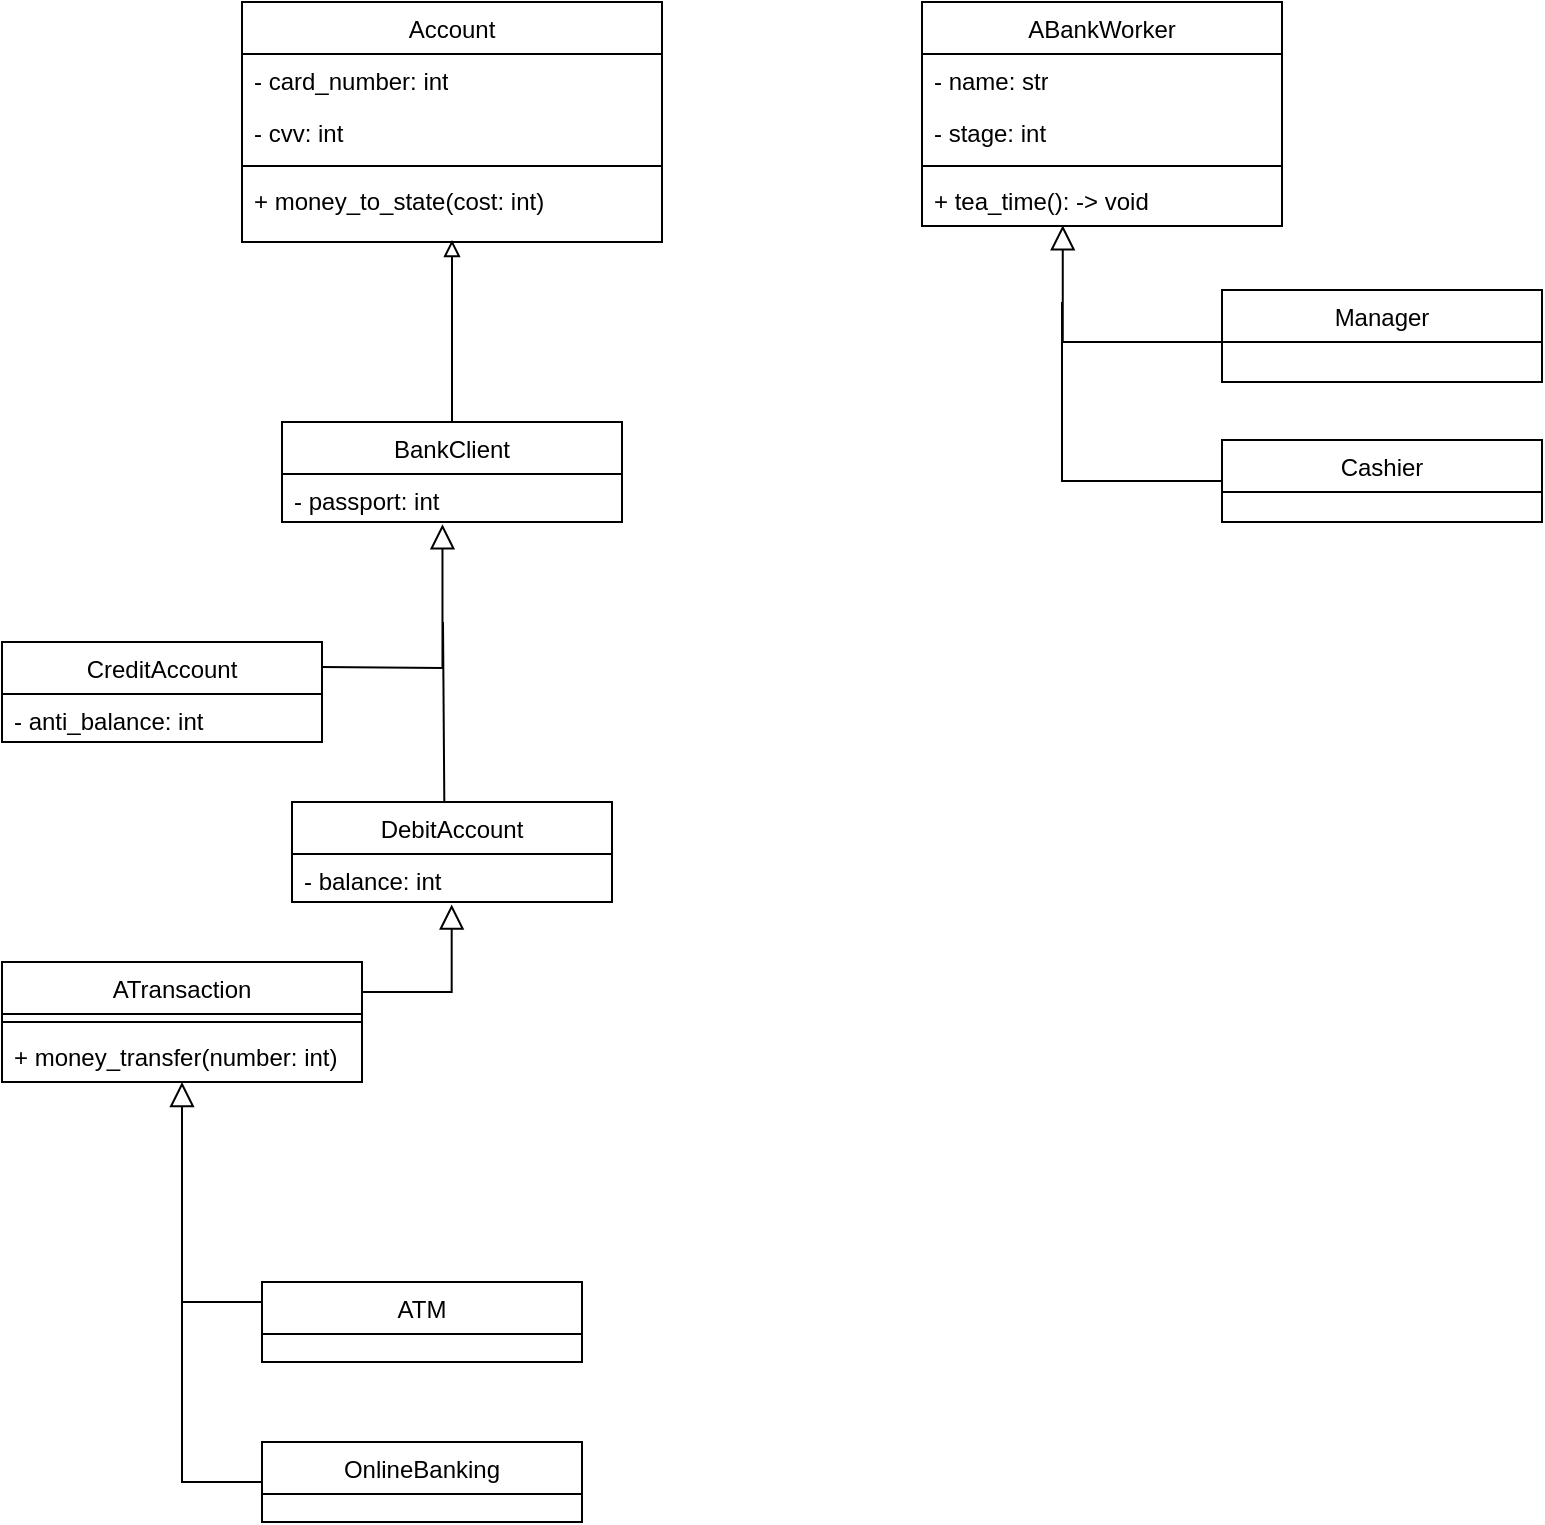 <mxfile version="26.0.11">
  <diagram id="C5RBs43oDa-KdzZeNtuy" name="Page-1">
    <mxGraphModel dx="1500" dy="814" grid="1" gridSize="10" guides="1" tooltips="1" connect="1" arrows="1" fold="1" page="1" pageScale="1" pageWidth="827" pageHeight="1169" background="none" math="0" shadow="0">
      <root>
        <mxCell id="WIyWlLk6GJQsqaUBKTNV-0" />
        <mxCell id="WIyWlLk6GJQsqaUBKTNV-1" parent="WIyWlLk6GJQsqaUBKTNV-0" />
        <mxCell id="zkfFHV4jXpPFQw0GAbJ--6" value="Manager" style="swimlane;fontStyle=0;align=center;verticalAlign=top;childLayout=stackLayout;horizontal=1;startSize=26;horizontalStack=0;resizeParent=1;resizeLast=0;collapsible=1;marginBottom=0;rounded=0;shadow=0;strokeWidth=1;" parent="WIyWlLk6GJQsqaUBKTNV-1" vertex="1">
          <mxGeometry x="640" y="394" width="160" height="46" as="geometry">
            <mxRectangle x="130" y="380" width="160" height="26" as="alternateBounds" />
          </mxGeometry>
        </mxCell>
        <mxCell id="zkfFHV4jXpPFQw0GAbJ--13" value="CreditAccount" style="swimlane;fontStyle=0;align=center;verticalAlign=top;childLayout=stackLayout;horizontal=1;startSize=26;horizontalStack=0;resizeParent=1;resizeLast=0;collapsible=1;marginBottom=0;rounded=0;shadow=0;strokeWidth=1;" parent="WIyWlLk6GJQsqaUBKTNV-1" vertex="1">
          <mxGeometry x="30" y="570" width="160" height="50" as="geometry">
            <mxRectangle x="340" y="380" width="170" height="26" as="alternateBounds" />
          </mxGeometry>
        </mxCell>
        <mxCell id="yNODqJB5v_RiRByvOf6w-95" value="- anti_balance: int" style="text;strokeColor=none;fillColor=none;align=left;verticalAlign=top;spacingLeft=4;spacingRight=4;overflow=hidden;rotatable=0;points=[[0,0.5],[1,0.5]];portConstraint=eastwest;whiteSpace=wrap;html=1;" vertex="1" parent="zkfFHV4jXpPFQw0GAbJ--13">
          <mxGeometry y="26" width="160" height="24" as="geometry" />
        </mxCell>
        <mxCell id="zkfFHV4jXpPFQw0GAbJ--16" value="" style="endArrow=block;endSize=10;endFill=0;shadow=0;strokeWidth=1;rounded=0;curved=0;edgeStyle=elbowEdgeStyle;elbow=vertical;exitX=1;exitY=0.25;exitDx=0;exitDy=0;entryX=0.472;entryY=1.047;entryDx=0;entryDy=0;entryPerimeter=0;" parent="WIyWlLk6GJQsqaUBKTNV-1" source="zkfFHV4jXpPFQw0GAbJ--13" target="yNODqJB5v_RiRByvOf6w-82" edge="1">
          <mxGeometry width="160" relative="1" as="geometry">
            <mxPoint x="190" y="604" as="sourcePoint" />
            <mxPoint x="250" y="518" as="targetPoint" />
            <Array as="points">
              <mxPoint x="220" y="583" />
            </Array>
          </mxGeometry>
        </mxCell>
        <mxCell id="yNODqJB5v_RiRByvOf6w-13" value="Cashier" style="swimlane;fontStyle=0;align=center;verticalAlign=top;childLayout=stackLayout;horizontal=1;startSize=26;horizontalStack=0;resizeParent=1;resizeLast=0;collapsible=1;marginBottom=0;rounded=0;shadow=0;strokeWidth=1;" vertex="1" parent="WIyWlLk6GJQsqaUBKTNV-1">
          <mxGeometry x="640" y="469" width="160" height="41" as="geometry">
            <mxRectangle x="340" y="380" width="170" height="26" as="alternateBounds" />
          </mxGeometry>
        </mxCell>
        <mxCell id="yNODqJB5v_RiRByvOf6w-31" value="" style="endArrow=none;html=1;rounded=0;exitX=0;exitY=0.5;exitDx=0;exitDy=0;edgeStyle=elbowEdgeStyle;" edge="1" parent="WIyWlLk6GJQsqaUBKTNV-1" source="yNODqJB5v_RiRByvOf6w-13">
          <mxGeometry width="50" height="50" relative="1" as="geometry">
            <mxPoint x="240" y="500" as="sourcePoint" />
            <mxPoint x="560" y="400" as="targetPoint" />
            <Array as="points">
              <mxPoint x="560" y="510" />
            </Array>
          </mxGeometry>
        </mxCell>
        <mxCell id="yNODqJB5v_RiRByvOf6w-36" value="" style="endArrow=block;endSize=10;endFill=0;shadow=0;strokeWidth=1;rounded=0;curved=0;edgeStyle=elbowEdgeStyle;elbow=vertical;exitX=0;exitY=0.5;exitDx=0;exitDy=0;entryX=0.391;entryY=0.985;entryDx=0;entryDy=0;entryPerimeter=0;" edge="1" parent="WIyWlLk6GJQsqaUBKTNV-1" source="zkfFHV4jXpPFQw0GAbJ--6" target="yNODqJB5v_RiRByvOf6w-56">
          <mxGeometry width="160" relative="1" as="geometry">
            <mxPoint x="480" y="440" as="sourcePoint" />
            <mxPoint x="560" y="350" as="targetPoint" />
            <Array as="points">
              <mxPoint x="600" y="420" />
            </Array>
          </mxGeometry>
        </mxCell>
        <mxCell id="yNODqJB5v_RiRByvOf6w-37" value="DebitAccount" style="swimlane;fontStyle=0;align=center;verticalAlign=top;childLayout=stackLayout;horizontal=1;startSize=26;horizontalStack=0;resizeParent=1;resizeLast=0;collapsible=1;marginBottom=0;rounded=0;shadow=0;strokeWidth=1;" vertex="1" parent="WIyWlLk6GJQsqaUBKTNV-1">
          <mxGeometry x="175" y="650" width="160" height="50" as="geometry">
            <mxRectangle x="340" y="380" width="170" height="26" as="alternateBounds" />
          </mxGeometry>
        </mxCell>
        <mxCell id="yNODqJB5v_RiRByvOf6w-96" value="- balance: int" style="text;strokeColor=none;fillColor=none;align=left;verticalAlign=top;spacingLeft=4;spacingRight=4;overflow=hidden;rotatable=0;points=[[0,0.5],[1,0.5]];portConstraint=eastwest;whiteSpace=wrap;html=1;" vertex="1" parent="yNODqJB5v_RiRByvOf6w-37">
          <mxGeometry y="26" width="160" height="24" as="geometry" />
        </mxCell>
        <mxCell id="yNODqJB5v_RiRByvOf6w-43" value="&lt;span style=&quot;font-weight: 400; text-wrap-mode: nowrap;&quot;&gt;Account&lt;/span&gt;" style="swimlane;fontStyle=1;align=center;verticalAlign=top;childLayout=stackLayout;horizontal=1;startSize=26;horizontalStack=0;resizeParent=1;resizeParentMax=0;resizeLast=0;collapsible=1;marginBottom=0;whiteSpace=wrap;html=1;" vertex="1" parent="WIyWlLk6GJQsqaUBKTNV-1">
          <mxGeometry x="150" y="250" width="210" height="120" as="geometry" />
        </mxCell>
        <mxCell id="yNODqJB5v_RiRByvOf6w-44" value="- card_number: int" style="text;strokeColor=none;fillColor=none;align=left;verticalAlign=top;spacingLeft=4;spacingRight=4;overflow=hidden;rotatable=0;points=[[0,0.5],[1,0.5]];portConstraint=eastwest;whiteSpace=wrap;html=1;" vertex="1" parent="yNODqJB5v_RiRByvOf6w-43">
          <mxGeometry y="26" width="210" height="26" as="geometry" />
        </mxCell>
        <mxCell id="yNODqJB5v_RiRByvOf6w-69" value="- cvv: int" style="text;strokeColor=none;fillColor=none;align=left;verticalAlign=top;spacingLeft=4;spacingRight=4;overflow=hidden;rotatable=0;points=[[0,0.5],[1,0.5]];portConstraint=eastwest;whiteSpace=wrap;html=1;" vertex="1" parent="yNODqJB5v_RiRByvOf6w-43">
          <mxGeometry y="52" width="210" height="26" as="geometry" />
        </mxCell>
        <mxCell id="yNODqJB5v_RiRByvOf6w-45" value="" style="line;strokeWidth=1;fillColor=none;align=left;verticalAlign=middle;spacingTop=-1;spacingLeft=3;spacingRight=3;rotatable=0;labelPosition=right;points=[];portConstraint=eastwest;strokeColor=inherit;" vertex="1" parent="yNODqJB5v_RiRByvOf6w-43">
          <mxGeometry y="78" width="210" height="8" as="geometry" />
        </mxCell>
        <mxCell id="yNODqJB5v_RiRByvOf6w-46" value="+ money_to_state(cost: int)" style="text;strokeColor=none;fillColor=none;align=left;verticalAlign=top;spacingLeft=4;spacingRight=4;overflow=hidden;rotatable=0;points=[[0,0.5],[1,0.5]];portConstraint=eastwest;whiteSpace=wrap;html=1;" vertex="1" parent="yNODqJB5v_RiRByvOf6w-43">
          <mxGeometry y="86" width="210" height="34" as="geometry" />
        </mxCell>
        <mxCell id="yNODqJB5v_RiRByvOf6w-53" value="&lt;span style=&quot;font-weight: 400; text-wrap-mode: nowrap;&quot;&gt;ABankWorker&lt;/span&gt;" style="swimlane;fontStyle=1;align=center;verticalAlign=top;childLayout=stackLayout;horizontal=1;startSize=26;horizontalStack=0;resizeParent=1;resizeParentMax=0;resizeLast=0;collapsible=1;marginBottom=0;whiteSpace=wrap;html=1;" vertex="1" parent="WIyWlLk6GJQsqaUBKTNV-1">
          <mxGeometry x="490" y="250" width="180" height="112" as="geometry" />
        </mxCell>
        <mxCell id="yNODqJB5v_RiRByvOf6w-54" value="- name: str" style="text;strokeColor=none;fillColor=none;align=left;verticalAlign=top;spacingLeft=4;spacingRight=4;overflow=hidden;rotatable=0;points=[[0,0.5],[1,0.5]];portConstraint=eastwest;whiteSpace=wrap;html=1;" vertex="1" parent="yNODqJB5v_RiRByvOf6w-53">
          <mxGeometry y="26" width="180" height="26" as="geometry" />
        </mxCell>
        <mxCell id="yNODqJB5v_RiRByvOf6w-74" value="- stage: int" style="text;strokeColor=none;fillColor=none;align=left;verticalAlign=top;spacingLeft=4;spacingRight=4;overflow=hidden;rotatable=0;points=[[0,0.5],[1,0.5]];portConstraint=eastwest;whiteSpace=wrap;html=1;" vertex="1" parent="yNODqJB5v_RiRByvOf6w-53">
          <mxGeometry y="52" width="180" height="26" as="geometry" />
        </mxCell>
        <mxCell id="yNODqJB5v_RiRByvOf6w-55" value="" style="line;strokeWidth=1;fillColor=none;align=left;verticalAlign=middle;spacingTop=-1;spacingLeft=3;spacingRight=3;rotatable=0;labelPosition=right;points=[];portConstraint=eastwest;strokeColor=inherit;" vertex="1" parent="yNODqJB5v_RiRByvOf6w-53">
          <mxGeometry y="78" width="180" height="8" as="geometry" />
        </mxCell>
        <mxCell id="yNODqJB5v_RiRByvOf6w-56" value="+ tea_time(): -&amp;gt; void" style="text;strokeColor=none;fillColor=none;align=left;verticalAlign=top;spacingLeft=4;spacingRight=4;overflow=hidden;rotatable=0;points=[[0,0.5],[1,0.5]];portConstraint=eastwest;whiteSpace=wrap;html=1;" vertex="1" parent="yNODqJB5v_RiRByvOf6w-53">
          <mxGeometry y="86" width="180" height="26" as="geometry" />
        </mxCell>
        <mxCell id="yNODqJB5v_RiRByvOf6w-58" value="ATM" style="swimlane;fontStyle=0;align=center;verticalAlign=top;childLayout=stackLayout;horizontal=1;startSize=26;horizontalStack=0;resizeParent=1;resizeLast=0;collapsible=1;marginBottom=0;rounded=0;shadow=0;strokeWidth=1;" vertex="1" parent="WIyWlLk6GJQsqaUBKTNV-1">
          <mxGeometry x="160" y="890" width="160" height="40" as="geometry">
            <mxRectangle x="340" y="380" width="170" height="26" as="alternateBounds" />
          </mxGeometry>
        </mxCell>
        <mxCell id="yNODqJB5v_RiRByvOf6w-60" value="" style="endArrow=block;endSize=10;endFill=0;shadow=0;strokeWidth=1;rounded=0;curved=0;edgeStyle=elbowEdgeStyle;elbow=vertical;exitX=0;exitY=0.25;exitDx=0;exitDy=0;" edge="1" parent="WIyWlLk6GJQsqaUBKTNV-1" source="yNODqJB5v_RiRByvOf6w-58" target="yNODqJB5v_RiRByvOf6w-64">
          <mxGeometry width="160" relative="1" as="geometry">
            <mxPoint x="540" y="800" as="sourcePoint" />
            <mxPoint x="460" y="710" as="targetPoint" />
            <Array as="points">
              <mxPoint x="120" y="900" />
            </Array>
          </mxGeometry>
        </mxCell>
        <mxCell id="yNODqJB5v_RiRByvOf6w-61" value="&lt;span style=&quot;font-weight: 400; text-wrap-mode: nowrap;&quot;&gt;ATransaction&lt;/span&gt;" style="swimlane;fontStyle=1;align=center;verticalAlign=top;childLayout=stackLayout;horizontal=1;startSize=26;horizontalStack=0;resizeParent=1;resizeParentMax=0;resizeLast=0;collapsible=1;marginBottom=0;whiteSpace=wrap;html=1;" vertex="1" parent="WIyWlLk6GJQsqaUBKTNV-1">
          <mxGeometry x="30" y="730" width="180" height="60" as="geometry" />
        </mxCell>
        <mxCell id="yNODqJB5v_RiRByvOf6w-63" value="" style="line;strokeWidth=1;fillColor=none;align=left;verticalAlign=middle;spacingTop=-1;spacingLeft=3;spacingRight=3;rotatable=0;labelPosition=right;points=[];portConstraint=eastwest;strokeColor=inherit;" vertex="1" parent="yNODqJB5v_RiRByvOf6w-61">
          <mxGeometry y="26" width="180" height="8" as="geometry" />
        </mxCell>
        <mxCell id="yNODqJB5v_RiRByvOf6w-64" value="+ money_transfer(number: int)" style="text;strokeColor=none;fillColor=none;align=left;verticalAlign=top;spacingLeft=4;spacingRight=4;overflow=hidden;rotatable=0;points=[[0,0.5],[1,0.5]];portConstraint=eastwest;whiteSpace=wrap;html=1;" vertex="1" parent="yNODqJB5v_RiRByvOf6w-61">
          <mxGeometry y="34" width="180" height="26" as="geometry" />
        </mxCell>
        <mxCell id="yNODqJB5v_RiRByvOf6w-77" value="&lt;span style=&quot;font-weight: 400; text-wrap-mode: nowrap;&quot;&gt;BankClient&lt;/span&gt;" style="swimlane;fontStyle=1;align=center;verticalAlign=top;childLayout=stackLayout;horizontal=1;startSize=26;horizontalStack=0;resizeParent=1;resizeParentMax=0;resizeLast=0;collapsible=1;marginBottom=0;whiteSpace=wrap;html=1;" vertex="1" parent="WIyWlLk6GJQsqaUBKTNV-1">
          <mxGeometry x="170" y="460" width="170" height="50" as="geometry" />
        </mxCell>
        <mxCell id="yNODqJB5v_RiRByvOf6w-82" value="- passport: int" style="text;strokeColor=none;fillColor=none;align=left;verticalAlign=top;spacingLeft=4;spacingRight=4;overflow=hidden;rotatable=0;points=[[0,0.5],[1,0.5]];portConstraint=eastwest;whiteSpace=wrap;html=1;" vertex="1" parent="yNODqJB5v_RiRByvOf6w-77">
          <mxGeometry y="26" width="170" height="24" as="geometry" />
        </mxCell>
        <mxCell id="yNODqJB5v_RiRByvOf6w-98" value="" style="endArrow=none;html=1;rounded=0;edgeStyle=elbowEdgeStyle;exitX=0.476;exitY=-0.001;exitDx=0;exitDy=0;exitPerimeter=0;" edge="1" parent="yNODqJB5v_RiRByvOf6w-77" source="yNODqJB5v_RiRByvOf6w-37">
          <mxGeometry width="50" height="50" relative="1" as="geometry">
            <mxPoint x="80.29" y="180" as="sourcePoint" />
            <mxPoint x="80" y="100" as="targetPoint" />
            <Array as="points" />
          </mxGeometry>
        </mxCell>
        <mxCell id="yNODqJB5v_RiRByvOf6w-83" style="edgeStyle=orthogonalEdgeStyle;rounded=0;orthogonalLoop=1;jettySize=auto;html=1;entryX=0.5;entryY=0.969;entryDx=0;entryDy=0;entryPerimeter=0;endArrow=block;endFill=0;" edge="1" parent="WIyWlLk6GJQsqaUBKTNV-1" source="yNODqJB5v_RiRByvOf6w-77" target="yNODqJB5v_RiRByvOf6w-46">
          <mxGeometry relative="1" as="geometry">
            <Array as="points">
              <mxPoint x="255" y="400" />
              <mxPoint x="255" y="400" />
            </Array>
          </mxGeometry>
        </mxCell>
        <mxCell id="yNODqJB5v_RiRByvOf6w-87" value="OnlineBanking" style="swimlane;fontStyle=0;align=center;verticalAlign=top;childLayout=stackLayout;horizontal=1;startSize=26;horizontalStack=0;resizeParent=1;resizeLast=0;collapsible=1;marginBottom=0;rounded=0;shadow=0;strokeWidth=1;" vertex="1" parent="WIyWlLk6GJQsqaUBKTNV-1">
          <mxGeometry x="160" y="970" width="160" height="40" as="geometry">
            <mxRectangle x="340" y="380" width="170" height="26" as="alternateBounds" />
          </mxGeometry>
        </mxCell>
        <mxCell id="yNODqJB5v_RiRByvOf6w-88" value="" style="endArrow=none;html=1;rounded=0;edgeStyle=elbowEdgeStyle;" edge="1" parent="WIyWlLk6GJQsqaUBKTNV-1" source="yNODqJB5v_RiRByvOf6w-87">
          <mxGeometry width="50" height="50" relative="1" as="geometry">
            <mxPoint x="160" y="990" as="sourcePoint" />
            <mxPoint x="120" y="830" as="targetPoint" />
            <Array as="points">
              <mxPoint x="120" y="910" />
            </Array>
          </mxGeometry>
        </mxCell>
        <mxCell id="yNODqJB5v_RiRByvOf6w-97" value="" style="endArrow=block;endSize=10;endFill=0;shadow=0;strokeWidth=1;rounded=0;curved=0;edgeStyle=elbowEdgeStyle;elbow=vertical;exitX=1;exitY=0.25;exitDx=0;exitDy=0;entryX=0.499;entryY=1.051;entryDx=0;entryDy=0;entryPerimeter=0;" edge="1" parent="WIyWlLk6GJQsqaUBKTNV-1" source="yNODqJB5v_RiRByvOf6w-61" target="yNODqJB5v_RiRByvOf6w-96">
          <mxGeometry width="160" relative="1" as="geometry">
            <mxPoint x="250" y="806.5" as="sourcePoint" />
            <mxPoint x="310" y="713.5" as="targetPoint" />
            <Array as="points">
              <mxPoint x="230" y="745" />
            </Array>
          </mxGeometry>
        </mxCell>
      </root>
    </mxGraphModel>
  </diagram>
</mxfile>
